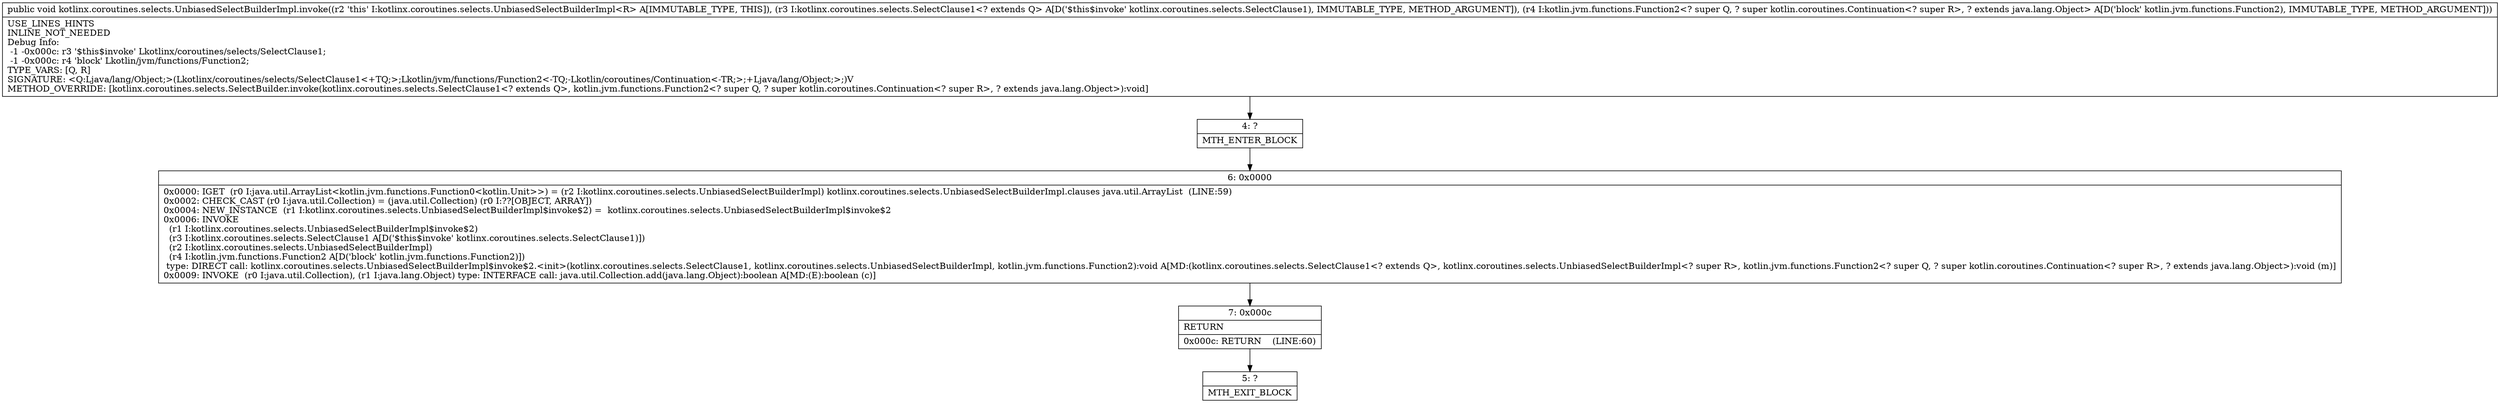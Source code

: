 digraph "CFG forkotlinx.coroutines.selects.UnbiasedSelectBuilderImpl.invoke(Lkotlinx\/coroutines\/selects\/SelectClause1;Lkotlin\/jvm\/functions\/Function2;)V" {
Node_4 [shape=record,label="{4\:\ ?|MTH_ENTER_BLOCK\l}"];
Node_6 [shape=record,label="{6\:\ 0x0000|0x0000: IGET  (r0 I:java.util.ArrayList\<kotlin.jvm.functions.Function0\<kotlin.Unit\>\>) = (r2 I:kotlinx.coroutines.selects.UnbiasedSelectBuilderImpl) kotlinx.coroutines.selects.UnbiasedSelectBuilderImpl.clauses java.util.ArrayList  (LINE:59)\l0x0002: CHECK_CAST (r0 I:java.util.Collection) = (java.util.Collection) (r0 I:??[OBJECT, ARRAY]) \l0x0004: NEW_INSTANCE  (r1 I:kotlinx.coroutines.selects.UnbiasedSelectBuilderImpl$invoke$2) =  kotlinx.coroutines.selects.UnbiasedSelectBuilderImpl$invoke$2 \l0x0006: INVOKE  \l  (r1 I:kotlinx.coroutines.selects.UnbiasedSelectBuilderImpl$invoke$2)\l  (r3 I:kotlinx.coroutines.selects.SelectClause1 A[D('$this$invoke' kotlinx.coroutines.selects.SelectClause1)])\l  (r2 I:kotlinx.coroutines.selects.UnbiasedSelectBuilderImpl)\l  (r4 I:kotlin.jvm.functions.Function2 A[D('block' kotlin.jvm.functions.Function2)])\l type: DIRECT call: kotlinx.coroutines.selects.UnbiasedSelectBuilderImpl$invoke$2.\<init\>(kotlinx.coroutines.selects.SelectClause1, kotlinx.coroutines.selects.UnbiasedSelectBuilderImpl, kotlin.jvm.functions.Function2):void A[MD:(kotlinx.coroutines.selects.SelectClause1\<? extends Q\>, kotlinx.coroutines.selects.UnbiasedSelectBuilderImpl\<? super R\>, kotlin.jvm.functions.Function2\<? super Q, ? super kotlin.coroutines.Continuation\<? super R\>, ? extends java.lang.Object\>):void (m)]\l0x0009: INVOKE  (r0 I:java.util.Collection), (r1 I:java.lang.Object) type: INTERFACE call: java.util.Collection.add(java.lang.Object):boolean A[MD:(E):boolean (c)]\l}"];
Node_7 [shape=record,label="{7\:\ 0x000c|RETURN\l|0x000c: RETURN    (LINE:60)\l}"];
Node_5 [shape=record,label="{5\:\ ?|MTH_EXIT_BLOCK\l}"];
MethodNode[shape=record,label="{public void kotlinx.coroutines.selects.UnbiasedSelectBuilderImpl.invoke((r2 'this' I:kotlinx.coroutines.selects.UnbiasedSelectBuilderImpl\<R\> A[IMMUTABLE_TYPE, THIS]), (r3 I:kotlinx.coroutines.selects.SelectClause1\<? extends Q\> A[D('$this$invoke' kotlinx.coroutines.selects.SelectClause1), IMMUTABLE_TYPE, METHOD_ARGUMENT]), (r4 I:kotlin.jvm.functions.Function2\<? super Q, ? super kotlin.coroutines.Continuation\<? super R\>, ? extends java.lang.Object\> A[D('block' kotlin.jvm.functions.Function2), IMMUTABLE_TYPE, METHOD_ARGUMENT]))  | USE_LINES_HINTS\lINLINE_NOT_NEEDED\lDebug Info:\l  \-1 \-0x000c: r3 '$this$invoke' Lkotlinx\/coroutines\/selects\/SelectClause1;\l  \-1 \-0x000c: r4 'block' Lkotlin\/jvm\/functions\/Function2;\lTYPE_VARS: [Q, R]\lSIGNATURE: \<Q:Ljava\/lang\/Object;\>(Lkotlinx\/coroutines\/selects\/SelectClause1\<+TQ;\>;Lkotlin\/jvm\/functions\/Function2\<\-TQ;\-Lkotlin\/coroutines\/Continuation\<\-TR;\>;+Ljava\/lang\/Object;\>;)V\lMETHOD_OVERRIDE: [kotlinx.coroutines.selects.SelectBuilder.invoke(kotlinx.coroutines.selects.SelectClause1\<? extends Q\>, kotlin.jvm.functions.Function2\<? super Q, ? super kotlin.coroutines.Continuation\<? super R\>, ? extends java.lang.Object\>):void]\l}"];
MethodNode -> Node_4;Node_4 -> Node_6;
Node_6 -> Node_7;
Node_7 -> Node_5;
}

